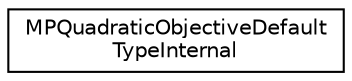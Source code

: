 digraph "Graphical Class Hierarchy"
{
 // LATEX_PDF_SIZE
  edge [fontname="Helvetica",fontsize="10",labelfontname="Helvetica",labelfontsize="10"];
  node [fontname="Helvetica",fontsize="10",shape=record];
  rankdir="LR";
  Node0 [label="MPQuadraticObjectiveDefault\lTypeInternal",height=0.2,width=0.4,color="black", fillcolor="white", style="filled",URL="$structoperations__research_1_1_m_p_quadratic_objective_default_type_internal.html",tooltip=" "];
}
